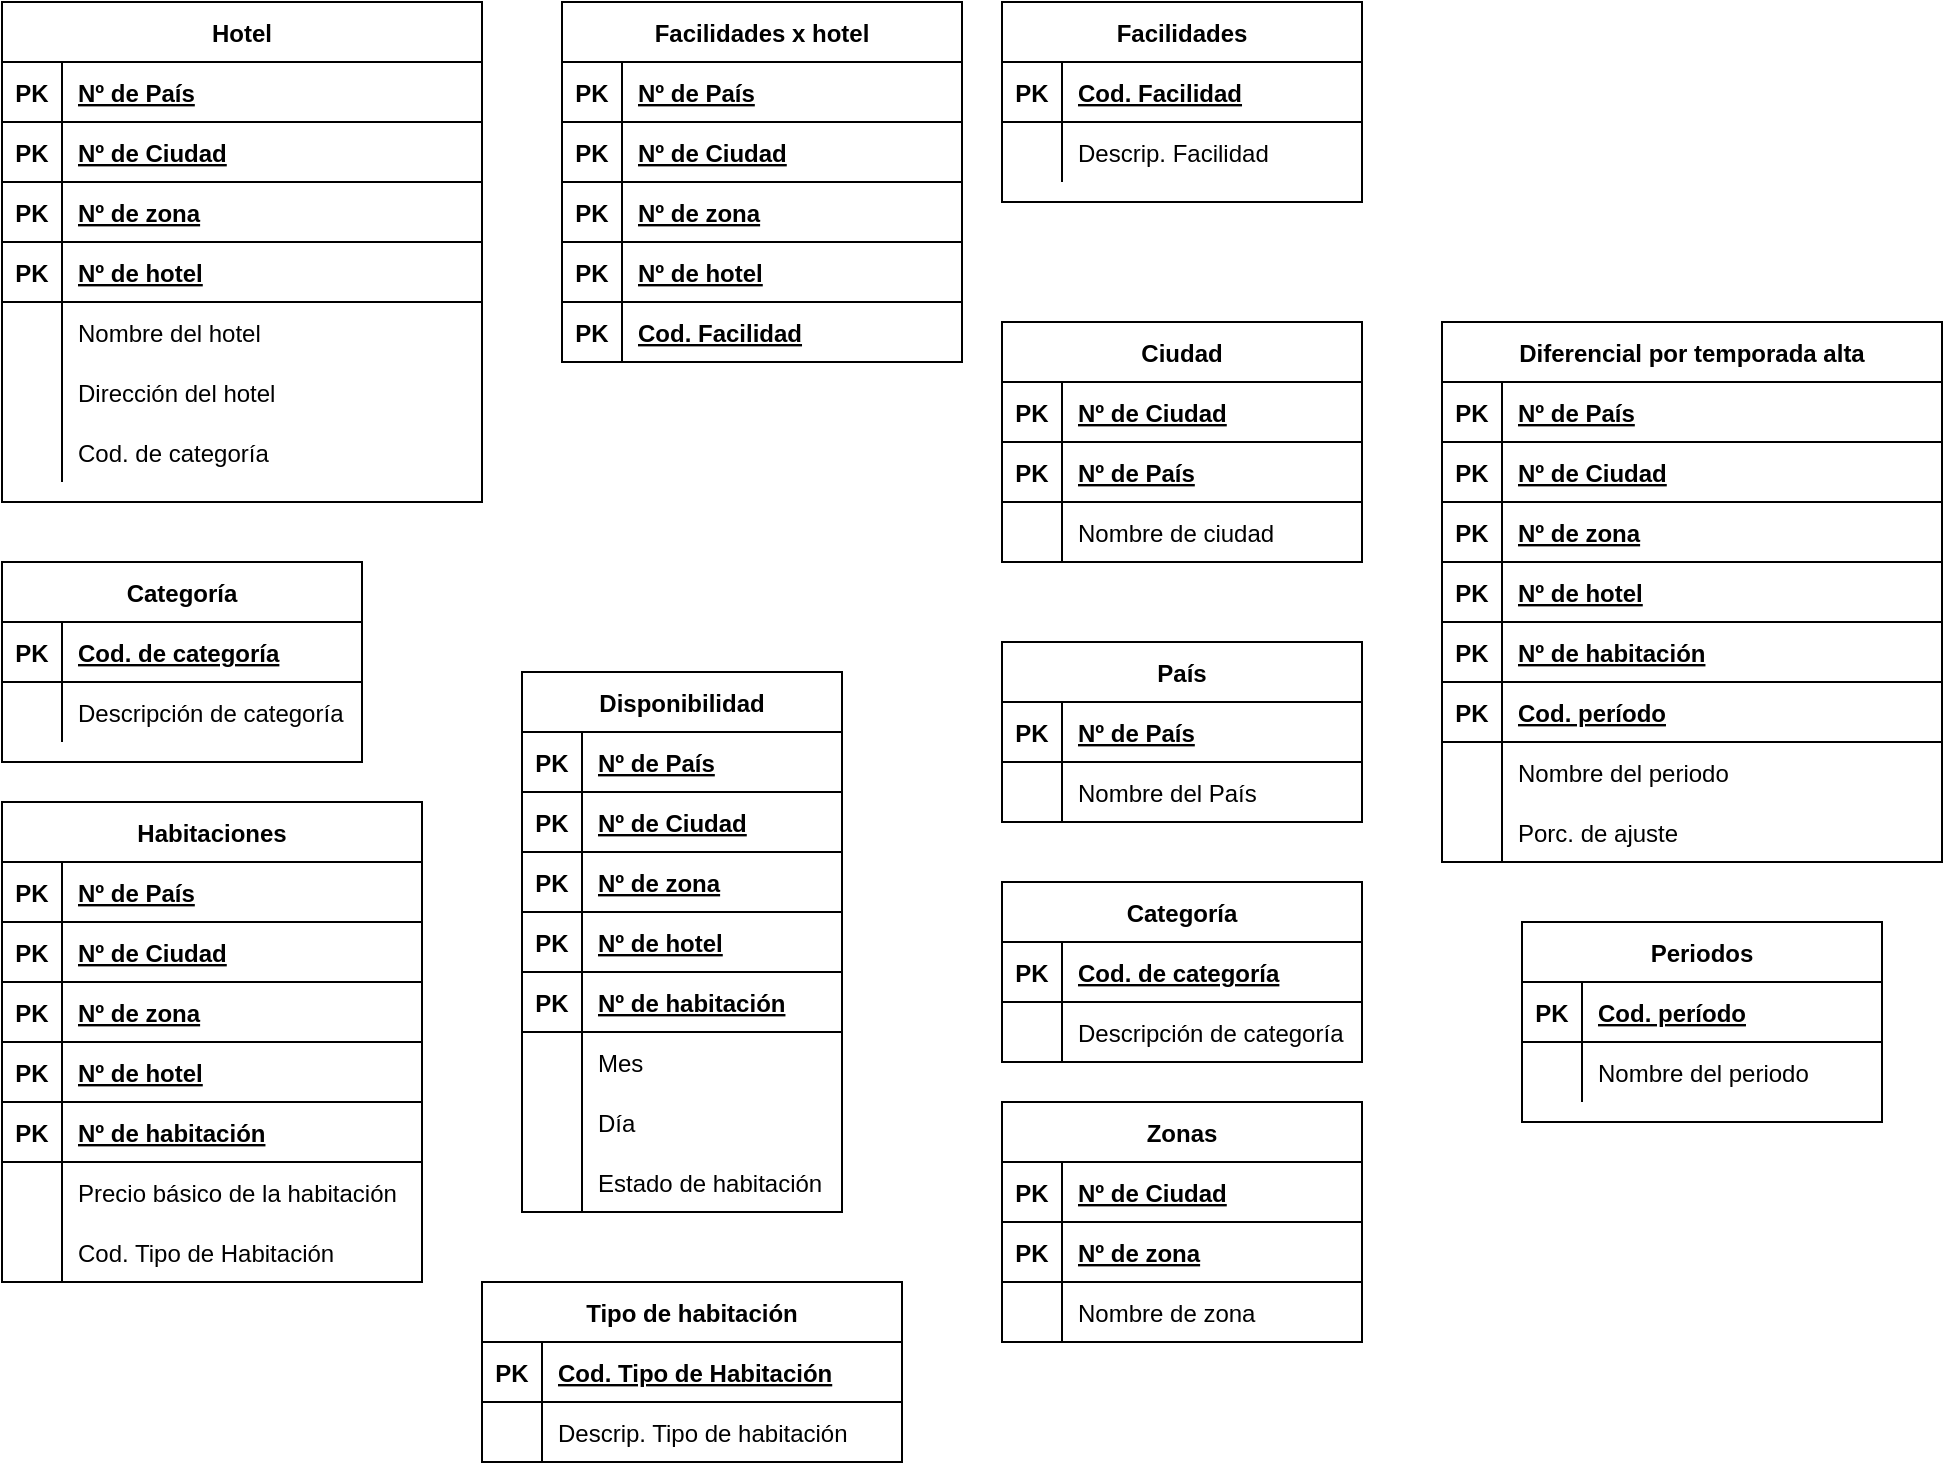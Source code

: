 <mxfile version="13.6.6" type="github">
  <diagram id="R2lEEEUBdFMjLlhIrx00" name="Page-1">
    <mxGraphModel dx="868" dy="401" grid="1" gridSize="10" guides="1" tooltips="1" connect="1" arrows="1" fold="1" page="1" pageScale="1" pageWidth="850" pageHeight="1100" math="0" shadow="0" extFonts="Permanent Marker^https://fonts.googleapis.com/css?family=Permanent+Marker">
      <root>
        <mxCell id="0" />
        <mxCell id="1" parent="0" />
        <mxCell id="C-vyLk0tnHw3VtMMgP7b-23" value="Hotel" style="shape=table;startSize=30;container=1;collapsible=1;childLayout=tableLayout;fixedRows=1;rowLines=0;fontStyle=1;align=center;resizeLast=1;" parent="1" vertex="1">
          <mxGeometry x="40" y="80" width="240" height="250" as="geometry" />
        </mxCell>
        <mxCell id="4TtIUglBfiOTK4EO2yJk-13" value="" style="shape=partialRectangle;collapsible=0;dropTarget=0;pointerEvents=0;fillColor=none;top=0;left=0;bottom=1;right=0;points=[[0,0.5],[1,0.5]];portConstraint=eastwest;" parent="C-vyLk0tnHw3VtMMgP7b-23" vertex="1">
          <mxGeometry y="30" width="240" height="30" as="geometry" />
        </mxCell>
        <mxCell id="4TtIUglBfiOTK4EO2yJk-14" value="PK" style="shape=partialRectangle;connectable=0;fillColor=none;top=0;left=0;bottom=0;right=0;fontStyle=1;overflow=hidden;" parent="4TtIUglBfiOTK4EO2yJk-13" vertex="1">
          <mxGeometry width="30" height="30" as="geometry" />
        </mxCell>
        <mxCell id="4TtIUglBfiOTK4EO2yJk-15" value="Nº de País" style="shape=partialRectangle;connectable=0;fillColor=none;top=0;left=0;bottom=0;right=0;align=left;spacingLeft=6;fontStyle=5;overflow=hidden;" parent="4TtIUglBfiOTK4EO2yJk-13" vertex="1">
          <mxGeometry x="30" width="210" height="30" as="geometry" />
        </mxCell>
        <mxCell id="4TtIUglBfiOTK4EO2yJk-5" value="" style="shape=partialRectangle;collapsible=0;dropTarget=0;pointerEvents=0;fillColor=none;top=0;left=0;bottom=1;right=0;points=[[0,0.5],[1,0.5]];portConstraint=eastwest;" parent="C-vyLk0tnHw3VtMMgP7b-23" vertex="1">
          <mxGeometry y="60" width="240" height="30" as="geometry" />
        </mxCell>
        <mxCell id="4TtIUglBfiOTK4EO2yJk-6" value="PK" style="shape=partialRectangle;connectable=0;fillColor=none;top=0;left=0;bottom=0;right=0;fontStyle=1;overflow=hidden;" parent="4TtIUglBfiOTK4EO2yJk-5" vertex="1">
          <mxGeometry width="30" height="30" as="geometry" />
        </mxCell>
        <mxCell id="4TtIUglBfiOTK4EO2yJk-7" value="Nº de Ciudad" style="shape=partialRectangle;connectable=0;fillColor=none;top=0;left=0;bottom=0;right=0;align=left;spacingLeft=6;fontStyle=5;overflow=hidden;" parent="4TtIUglBfiOTK4EO2yJk-5" vertex="1">
          <mxGeometry x="30" width="210" height="30" as="geometry" />
        </mxCell>
        <mxCell id="4TtIUglBfiOTK4EO2yJk-9" value="" style="shape=partialRectangle;collapsible=0;dropTarget=0;pointerEvents=0;fillColor=none;top=0;left=0;bottom=1;right=0;points=[[0,0.5],[1,0.5]];portConstraint=eastwest;" parent="C-vyLk0tnHw3VtMMgP7b-23" vertex="1">
          <mxGeometry y="90" width="240" height="30" as="geometry" />
        </mxCell>
        <mxCell id="4TtIUglBfiOTK4EO2yJk-10" value="PK" style="shape=partialRectangle;connectable=0;fillColor=none;top=0;left=0;bottom=0;right=0;fontStyle=1;overflow=hidden;" parent="4TtIUglBfiOTK4EO2yJk-9" vertex="1">
          <mxGeometry width="30" height="30" as="geometry" />
        </mxCell>
        <mxCell id="4TtIUglBfiOTK4EO2yJk-11" value="Nº de zona" style="shape=partialRectangle;connectable=0;fillColor=none;top=0;left=0;bottom=0;right=0;align=left;spacingLeft=6;fontStyle=5;overflow=hidden;" parent="4TtIUglBfiOTK4EO2yJk-9" vertex="1">
          <mxGeometry x="30" width="210" height="30" as="geometry" />
        </mxCell>
        <mxCell id="BEiwZp8MAQ4JLkLJyE4X-2" value="" style="shape=partialRectangle;collapsible=0;dropTarget=0;pointerEvents=0;fillColor=none;top=0;left=0;bottom=1;right=0;points=[[0,0.5],[1,0.5]];portConstraint=eastwest;" parent="C-vyLk0tnHw3VtMMgP7b-23" vertex="1">
          <mxGeometry y="120" width="240" height="30" as="geometry" />
        </mxCell>
        <mxCell id="BEiwZp8MAQ4JLkLJyE4X-3" value="PK" style="shape=partialRectangle;connectable=0;fillColor=none;top=0;left=0;bottom=0;right=0;fontStyle=1;overflow=hidden;" parent="BEiwZp8MAQ4JLkLJyE4X-2" vertex="1">
          <mxGeometry width="30" height="30" as="geometry" />
        </mxCell>
        <mxCell id="BEiwZp8MAQ4JLkLJyE4X-4" value="Nº de hotel" style="shape=partialRectangle;connectable=0;fillColor=none;top=0;left=0;bottom=0;right=0;align=left;spacingLeft=6;fontStyle=5;overflow=hidden;" parent="BEiwZp8MAQ4JLkLJyE4X-2" vertex="1">
          <mxGeometry x="30" width="210" height="30" as="geometry" />
        </mxCell>
        <mxCell id="BEiwZp8MAQ4JLkLJyE4X-26" value="" style="shape=partialRectangle;collapsible=0;dropTarget=0;pointerEvents=0;fillColor=none;top=0;left=0;bottom=0;right=0;points=[[0,0.5],[1,0.5]];portConstraint=eastwest;" parent="C-vyLk0tnHw3VtMMgP7b-23" vertex="1">
          <mxGeometry y="150" width="240" height="30" as="geometry" />
        </mxCell>
        <mxCell id="BEiwZp8MAQ4JLkLJyE4X-27" value="" style="shape=partialRectangle;connectable=0;fillColor=none;top=0;left=0;bottom=0;right=0;editable=1;overflow=hidden;" parent="BEiwZp8MAQ4JLkLJyE4X-26" vertex="1">
          <mxGeometry width="30" height="30" as="geometry" />
        </mxCell>
        <mxCell id="BEiwZp8MAQ4JLkLJyE4X-28" value="Nombre del hotel" style="shape=partialRectangle;connectable=0;fillColor=none;top=0;left=0;bottom=0;right=0;align=left;spacingLeft=6;overflow=hidden;" parent="BEiwZp8MAQ4JLkLJyE4X-26" vertex="1">
          <mxGeometry x="30" width="210" height="30" as="geometry" />
        </mxCell>
        <mxCell id="BEiwZp8MAQ4JLkLJyE4X-14" value="" style="shape=partialRectangle;collapsible=0;dropTarget=0;pointerEvents=0;fillColor=none;top=0;left=0;bottom=0;right=0;points=[[0,0.5],[1,0.5]];portConstraint=eastwest;" parent="C-vyLk0tnHw3VtMMgP7b-23" vertex="1">
          <mxGeometry y="180" width="240" height="30" as="geometry" />
        </mxCell>
        <mxCell id="BEiwZp8MAQ4JLkLJyE4X-15" value="" style="shape=partialRectangle;connectable=0;fillColor=none;top=0;left=0;bottom=0;right=0;editable=1;overflow=hidden;" parent="BEiwZp8MAQ4JLkLJyE4X-14" vertex="1">
          <mxGeometry width="30" height="30" as="geometry" />
        </mxCell>
        <mxCell id="BEiwZp8MAQ4JLkLJyE4X-16" value="Dirección del hotel" style="shape=partialRectangle;connectable=0;fillColor=none;top=0;left=0;bottom=0;right=0;align=left;spacingLeft=6;overflow=hidden;" parent="BEiwZp8MAQ4JLkLJyE4X-14" vertex="1">
          <mxGeometry x="30" width="210" height="30" as="geometry" />
        </mxCell>
        <mxCell id="BEiwZp8MAQ4JLkLJyE4X-22" value="" style="shape=partialRectangle;collapsible=0;dropTarget=0;pointerEvents=0;fillColor=none;top=0;left=0;bottom=0;right=0;points=[[0,0.5],[1,0.5]];portConstraint=eastwest;" parent="C-vyLk0tnHw3VtMMgP7b-23" vertex="1">
          <mxGeometry y="210" width="240" height="30" as="geometry" />
        </mxCell>
        <mxCell id="BEiwZp8MAQ4JLkLJyE4X-23" value="" style="shape=partialRectangle;connectable=0;fillColor=none;top=0;left=0;bottom=0;right=0;editable=1;overflow=hidden;" parent="BEiwZp8MAQ4JLkLJyE4X-22" vertex="1">
          <mxGeometry width="30" height="30" as="geometry" />
        </mxCell>
        <mxCell id="BEiwZp8MAQ4JLkLJyE4X-24" value="Cod. de categoría" style="shape=partialRectangle;connectable=0;fillColor=none;top=0;left=0;bottom=0;right=0;align=left;spacingLeft=6;overflow=hidden;" parent="BEiwZp8MAQ4JLkLJyE4X-22" vertex="1">
          <mxGeometry x="30" width="210" height="30" as="geometry" />
        </mxCell>
        <mxCell id="BEiwZp8MAQ4JLkLJyE4X-41" value="Facilidades x hotel" style="shape=table;startSize=30;container=1;collapsible=1;childLayout=tableLayout;fixedRows=1;rowLines=0;fontStyle=1;align=center;resizeLast=1;" parent="1" vertex="1">
          <mxGeometry x="320" y="80" width="200" height="180" as="geometry" />
        </mxCell>
        <mxCell id="BEiwZp8MAQ4JLkLJyE4X-64" value="" style="shape=partialRectangle;collapsible=0;dropTarget=0;pointerEvents=0;fillColor=none;top=0;left=0;bottom=1;right=0;points=[[0,0.5],[1,0.5]];portConstraint=eastwest;" parent="BEiwZp8MAQ4JLkLJyE4X-41" vertex="1">
          <mxGeometry y="30" width="200" height="30" as="geometry" />
        </mxCell>
        <mxCell id="BEiwZp8MAQ4JLkLJyE4X-65" value="PK" style="shape=partialRectangle;connectable=0;fillColor=none;top=0;left=0;bottom=0;right=0;fontStyle=1;overflow=hidden;" parent="BEiwZp8MAQ4JLkLJyE4X-64" vertex="1">
          <mxGeometry width="30" height="30" as="geometry" />
        </mxCell>
        <mxCell id="BEiwZp8MAQ4JLkLJyE4X-66" value="Nº de País" style="shape=partialRectangle;connectable=0;fillColor=none;top=0;left=0;bottom=0;right=0;align=left;spacingLeft=6;fontStyle=5;overflow=hidden;" parent="BEiwZp8MAQ4JLkLJyE4X-64" vertex="1">
          <mxGeometry x="30" width="170" height="30" as="geometry" />
        </mxCell>
        <mxCell id="BEiwZp8MAQ4JLkLJyE4X-67" value="" style="shape=partialRectangle;collapsible=0;dropTarget=0;pointerEvents=0;fillColor=none;top=0;left=0;bottom=1;right=0;points=[[0,0.5],[1,0.5]];portConstraint=eastwest;" parent="BEiwZp8MAQ4JLkLJyE4X-41" vertex="1">
          <mxGeometry y="60" width="200" height="30" as="geometry" />
        </mxCell>
        <mxCell id="BEiwZp8MAQ4JLkLJyE4X-68" value="PK" style="shape=partialRectangle;connectable=0;fillColor=none;top=0;left=0;bottom=0;right=0;fontStyle=1;overflow=hidden;" parent="BEiwZp8MAQ4JLkLJyE4X-67" vertex="1">
          <mxGeometry width="30" height="30" as="geometry" />
        </mxCell>
        <mxCell id="BEiwZp8MAQ4JLkLJyE4X-69" value="Nº de Ciudad" style="shape=partialRectangle;connectable=0;fillColor=none;top=0;left=0;bottom=0;right=0;align=left;spacingLeft=6;fontStyle=5;overflow=hidden;" parent="BEiwZp8MAQ4JLkLJyE4X-67" vertex="1">
          <mxGeometry x="30" width="170" height="30" as="geometry" />
        </mxCell>
        <mxCell id="BEiwZp8MAQ4JLkLJyE4X-61" value="" style="shape=partialRectangle;collapsible=0;dropTarget=0;pointerEvents=0;fillColor=none;top=0;left=0;bottom=1;right=0;points=[[0,0.5],[1,0.5]];portConstraint=eastwest;" parent="BEiwZp8MAQ4JLkLJyE4X-41" vertex="1">
          <mxGeometry y="90" width="200" height="30" as="geometry" />
        </mxCell>
        <mxCell id="BEiwZp8MAQ4JLkLJyE4X-62" value="PK" style="shape=partialRectangle;connectable=0;fillColor=none;top=0;left=0;bottom=0;right=0;fontStyle=1;overflow=hidden;" parent="BEiwZp8MAQ4JLkLJyE4X-61" vertex="1">
          <mxGeometry width="30" height="30" as="geometry" />
        </mxCell>
        <mxCell id="BEiwZp8MAQ4JLkLJyE4X-63" value="Nº de zona" style="shape=partialRectangle;connectable=0;fillColor=none;top=0;left=0;bottom=0;right=0;align=left;spacingLeft=6;fontStyle=5;overflow=hidden;" parent="BEiwZp8MAQ4JLkLJyE4X-61" vertex="1">
          <mxGeometry x="30" width="170" height="30" as="geometry" />
        </mxCell>
        <mxCell id="BEiwZp8MAQ4JLkLJyE4X-58" value="" style="shape=partialRectangle;collapsible=0;dropTarget=0;pointerEvents=0;fillColor=none;top=0;left=0;bottom=1;right=0;points=[[0,0.5],[1,0.5]];portConstraint=eastwest;" parent="BEiwZp8MAQ4JLkLJyE4X-41" vertex="1">
          <mxGeometry y="120" width="200" height="30" as="geometry" />
        </mxCell>
        <mxCell id="BEiwZp8MAQ4JLkLJyE4X-59" value="PK" style="shape=partialRectangle;connectable=0;fillColor=none;top=0;left=0;bottom=0;right=0;fontStyle=1;overflow=hidden;" parent="BEiwZp8MAQ4JLkLJyE4X-58" vertex="1">
          <mxGeometry width="30" height="30" as="geometry" />
        </mxCell>
        <mxCell id="BEiwZp8MAQ4JLkLJyE4X-60" value="Nº de hotel" style="shape=partialRectangle;connectable=0;fillColor=none;top=0;left=0;bottom=0;right=0;align=left;spacingLeft=6;fontStyle=5;overflow=hidden;" parent="BEiwZp8MAQ4JLkLJyE4X-58" vertex="1">
          <mxGeometry x="30" width="170" height="30" as="geometry" />
        </mxCell>
        <mxCell id="4TtIUglBfiOTK4EO2yJk-83" value="" style="shape=partialRectangle;collapsible=0;dropTarget=0;pointerEvents=0;fillColor=none;top=0;left=0;bottom=1;right=0;points=[[0,0.5],[1,0.5]];portConstraint=eastwest;" parent="BEiwZp8MAQ4JLkLJyE4X-41" vertex="1">
          <mxGeometry y="150" width="200" height="30" as="geometry" />
        </mxCell>
        <mxCell id="4TtIUglBfiOTK4EO2yJk-84" value="PK" style="shape=partialRectangle;connectable=0;fillColor=none;top=0;left=0;bottom=0;right=0;fontStyle=1;overflow=hidden;" parent="4TtIUglBfiOTK4EO2yJk-83" vertex="1">
          <mxGeometry width="30" height="30" as="geometry" />
        </mxCell>
        <mxCell id="4TtIUglBfiOTK4EO2yJk-85" value="Cod. Facilidad" style="shape=partialRectangle;connectable=0;fillColor=none;top=0;left=0;bottom=0;right=0;align=left;spacingLeft=6;fontStyle=5;overflow=hidden;" parent="4TtIUglBfiOTK4EO2yJk-83" vertex="1">
          <mxGeometry x="30" width="170" height="30" as="geometry" />
        </mxCell>
        <mxCell id="4TtIUglBfiOTK4EO2yJk-46" value="Categoría" style="shape=table;startSize=30;container=1;collapsible=1;childLayout=tableLayout;fixedRows=1;rowLines=0;fontStyle=1;align=center;resizeLast=1;" parent="1" vertex="1">
          <mxGeometry x="40" y="360" width="180" height="100" as="geometry" />
        </mxCell>
        <mxCell id="4TtIUglBfiOTK4EO2yJk-47" value="" style="shape=partialRectangle;collapsible=0;dropTarget=0;pointerEvents=0;fillColor=none;top=0;left=0;bottom=1;right=0;points=[[0,0.5],[1,0.5]];portConstraint=eastwest;" parent="4TtIUglBfiOTK4EO2yJk-46" vertex="1">
          <mxGeometry y="30" width="180" height="30" as="geometry" />
        </mxCell>
        <mxCell id="4TtIUglBfiOTK4EO2yJk-48" value="PK" style="shape=partialRectangle;connectable=0;fillColor=none;top=0;left=0;bottom=0;right=0;fontStyle=1;overflow=hidden;" parent="4TtIUglBfiOTK4EO2yJk-47" vertex="1">
          <mxGeometry width="30" height="30" as="geometry" />
        </mxCell>
        <mxCell id="4TtIUglBfiOTK4EO2yJk-49" value="Cod. de categoría" style="shape=partialRectangle;connectable=0;fillColor=none;top=0;left=0;bottom=0;right=0;align=left;spacingLeft=6;fontStyle=5;overflow=hidden;" parent="4TtIUglBfiOTK4EO2yJk-47" vertex="1">
          <mxGeometry x="30" width="150" height="30" as="geometry" />
        </mxCell>
        <mxCell id="4TtIUglBfiOTK4EO2yJk-50" value="" style="shape=partialRectangle;collapsible=0;dropTarget=0;pointerEvents=0;fillColor=none;top=0;left=0;bottom=0;right=0;points=[[0,0.5],[1,0.5]];portConstraint=eastwest;" parent="4TtIUglBfiOTK4EO2yJk-46" vertex="1">
          <mxGeometry y="60" width="180" height="30" as="geometry" />
        </mxCell>
        <mxCell id="4TtIUglBfiOTK4EO2yJk-51" value="" style="shape=partialRectangle;connectable=0;fillColor=none;top=0;left=0;bottom=0;right=0;editable=1;overflow=hidden;" parent="4TtIUglBfiOTK4EO2yJk-50" vertex="1">
          <mxGeometry width="30" height="30" as="geometry" />
        </mxCell>
        <mxCell id="4TtIUglBfiOTK4EO2yJk-52" value="Descripción de categoría" style="shape=partialRectangle;connectable=0;fillColor=none;top=0;left=0;bottom=0;right=0;align=left;spacingLeft=6;overflow=hidden;" parent="4TtIUglBfiOTK4EO2yJk-50" vertex="1">
          <mxGeometry x="30" width="150" height="30" as="geometry" />
        </mxCell>
        <mxCell id="qRZOh9i0Vn7Ohupe01-K-48" value="Habitaciones" style="shape=table;startSize=30;container=1;collapsible=1;childLayout=tableLayout;fixedRows=1;rowLines=0;fontStyle=1;align=center;resizeLast=1;" parent="1" vertex="1">
          <mxGeometry x="40" y="480" width="210" height="240" as="geometry" />
        </mxCell>
        <mxCell id="qRZOh9i0Vn7Ohupe01-K-49" value="" style="shape=partialRectangle;collapsible=0;dropTarget=0;pointerEvents=0;fillColor=none;top=0;left=0;bottom=1;right=0;points=[[0,0.5],[1,0.5]];portConstraint=eastwest;" parent="qRZOh9i0Vn7Ohupe01-K-48" vertex="1">
          <mxGeometry y="30" width="210" height="30" as="geometry" />
        </mxCell>
        <mxCell id="qRZOh9i0Vn7Ohupe01-K-50" value="PK" style="shape=partialRectangle;connectable=0;fillColor=none;top=0;left=0;bottom=0;right=0;fontStyle=1;overflow=hidden;" parent="qRZOh9i0Vn7Ohupe01-K-49" vertex="1">
          <mxGeometry width="30" height="30" as="geometry" />
        </mxCell>
        <mxCell id="qRZOh9i0Vn7Ohupe01-K-51" value="Nº de País" style="shape=partialRectangle;connectable=0;fillColor=none;top=0;left=0;bottom=0;right=0;align=left;spacingLeft=6;fontStyle=5;overflow=hidden;" parent="qRZOh9i0Vn7Ohupe01-K-49" vertex="1">
          <mxGeometry x="30" width="180" height="30" as="geometry" />
        </mxCell>
        <mxCell id="qRZOh9i0Vn7Ohupe01-K-62" value="" style="shape=partialRectangle;collapsible=0;dropTarget=0;pointerEvents=0;fillColor=none;top=0;left=0;bottom=1;right=0;points=[[0,0.5],[1,0.5]];portConstraint=eastwest;" parent="qRZOh9i0Vn7Ohupe01-K-48" vertex="1">
          <mxGeometry y="60" width="210" height="30" as="geometry" />
        </mxCell>
        <mxCell id="qRZOh9i0Vn7Ohupe01-K-63" value="PK" style="shape=partialRectangle;connectable=0;fillColor=none;top=0;left=0;bottom=0;right=0;fontStyle=1;overflow=hidden;" parent="qRZOh9i0Vn7Ohupe01-K-62" vertex="1">
          <mxGeometry width="30" height="30" as="geometry" />
        </mxCell>
        <mxCell id="qRZOh9i0Vn7Ohupe01-K-64" value="Nº de Ciudad" style="shape=partialRectangle;connectable=0;fillColor=none;top=0;left=0;bottom=0;right=0;align=left;spacingLeft=6;fontStyle=5;overflow=hidden;" parent="qRZOh9i0Vn7Ohupe01-K-62" vertex="1">
          <mxGeometry x="30" width="180" height="30" as="geometry" />
        </mxCell>
        <mxCell id="qRZOh9i0Vn7Ohupe01-K-74" value="" style="shape=partialRectangle;collapsible=0;dropTarget=0;pointerEvents=0;fillColor=none;top=0;left=0;bottom=1;right=0;points=[[0,0.5],[1,0.5]];portConstraint=eastwest;" parent="qRZOh9i0Vn7Ohupe01-K-48" vertex="1">
          <mxGeometry y="90" width="210" height="30" as="geometry" />
        </mxCell>
        <mxCell id="qRZOh9i0Vn7Ohupe01-K-75" value="PK" style="shape=partialRectangle;connectable=0;fillColor=none;top=0;left=0;bottom=0;right=0;fontStyle=1;overflow=hidden;" parent="qRZOh9i0Vn7Ohupe01-K-74" vertex="1">
          <mxGeometry width="30" height="30" as="geometry" />
        </mxCell>
        <mxCell id="qRZOh9i0Vn7Ohupe01-K-76" value="Nº de zona" style="shape=partialRectangle;connectable=0;fillColor=none;top=0;left=0;bottom=0;right=0;align=left;spacingLeft=6;fontStyle=5;overflow=hidden;" parent="qRZOh9i0Vn7Ohupe01-K-74" vertex="1">
          <mxGeometry x="30" width="180" height="30" as="geometry" />
        </mxCell>
        <mxCell id="qRZOh9i0Vn7Ohupe01-K-70" value="" style="shape=partialRectangle;collapsible=0;dropTarget=0;pointerEvents=0;fillColor=none;top=0;left=0;bottom=1;right=0;points=[[0,0.5],[1,0.5]];portConstraint=eastwest;" parent="qRZOh9i0Vn7Ohupe01-K-48" vertex="1">
          <mxGeometry y="120" width="210" height="30" as="geometry" />
        </mxCell>
        <mxCell id="qRZOh9i0Vn7Ohupe01-K-71" value="PK" style="shape=partialRectangle;connectable=0;fillColor=none;top=0;left=0;bottom=0;right=0;fontStyle=1;overflow=hidden;" parent="qRZOh9i0Vn7Ohupe01-K-70" vertex="1">
          <mxGeometry width="30" height="30" as="geometry" />
        </mxCell>
        <mxCell id="qRZOh9i0Vn7Ohupe01-K-72" value="Nº de hotel" style="shape=partialRectangle;connectable=0;fillColor=none;top=0;left=0;bottom=0;right=0;align=left;spacingLeft=6;fontStyle=5;overflow=hidden;" parent="qRZOh9i0Vn7Ohupe01-K-70" vertex="1">
          <mxGeometry x="30" width="180" height="30" as="geometry" />
        </mxCell>
        <mxCell id="qRZOh9i0Vn7Ohupe01-K-66" value="" style="shape=partialRectangle;collapsible=0;dropTarget=0;pointerEvents=0;fillColor=none;top=0;left=0;bottom=1;right=0;points=[[0,0.5],[1,0.5]];portConstraint=eastwest;" parent="qRZOh9i0Vn7Ohupe01-K-48" vertex="1">
          <mxGeometry y="150" width="210" height="30" as="geometry" />
        </mxCell>
        <mxCell id="qRZOh9i0Vn7Ohupe01-K-67" value="PK" style="shape=partialRectangle;connectable=0;fillColor=none;top=0;left=0;bottom=0;right=0;fontStyle=1;overflow=hidden;" parent="qRZOh9i0Vn7Ohupe01-K-66" vertex="1">
          <mxGeometry width="30" height="30" as="geometry" />
        </mxCell>
        <mxCell id="qRZOh9i0Vn7Ohupe01-K-68" value="Nº de habitación" style="shape=partialRectangle;connectable=0;fillColor=none;top=0;left=0;bottom=0;right=0;align=left;spacingLeft=6;fontStyle=5;overflow=hidden;" parent="qRZOh9i0Vn7Ohupe01-K-66" vertex="1">
          <mxGeometry x="30" width="180" height="30" as="geometry" />
        </mxCell>
        <mxCell id="4TtIUglBfiOTK4EO2yJk-108" value="" style="shape=partialRectangle;collapsible=0;dropTarget=0;pointerEvents=0;fillColor=none;top=0;left=0;bottom=0;right=0;points=[[0,0.5],[1,0.5]];portConstraint=eastwest;" parent="qRZOh9i0Vn7Ohupe01-K-48" vertex="1">
          <mxGeometry y="180" width="210" height="30" as="geometry" />
        </mxCell>
        <mxCell id="4TtIUglBfiOTK4EO2yJk-109" value="" style="shape=partialRectangle;connectable=0;fillColor=none;top=0;left=0;bottom=0;right=0;editable=1;overflow=hidden;" parent="4TtIUglBfiOTK4EO2yJk-108" vertex="1">
          <mxGeometry width="30" height="30" as="geometry" />
        </mxCell>
        <mxCell id="4TtIUglBfiOTK4EO2yJk-110" value="Precio básico de la habitación" style="shape=partialRectangle;connectable=0;fillColor=none;top=0;left=0;bottom=0;right=0;align=left;spacingLeft=6;overflow=hidden;" parent="4TtIUglBfiOTK4EO2yJk-108" vertex="1">
          <mxGeometry x="30" width="180" height="30" as="geometry" />
        </mxCell>
        <mxCell id="qRZOh9i0Vn7Ohupe01-K-52" value="" style="shape=partialRectangle;collapsible=0;dropTarget=0;pointerEvents=0;fillColor=none;top=0;left=0;bottom=0;right=0;points=[[0,0.5],[1,0.5]];portConstraint=eastwest;" parent="qRZOh9i0Vn7Ohupe01-K-48" vertex="1">
          <mxGeometry y="210" width="210" height="30" as="geometry" />
        </mxCell>
        <mxCell id="qRZOh9i0Vn7Ohupe01-K-53" value="" style="shape=partialRectangle;connectable=0;fillColor=none;top=0;left=0;bottom=0;right=0;editable=1;overflow=hidden;" parent="qRZOh9i0Vn7Ohupe01-K-52" vertex="1">
          <mxGeometry width="30" height="30" as="geometry" />
        </mxCell>
        <mxCell id="qRZOh9i0Vn7Ohupe01-K-54" value="Cod. Tipo de Habitación" style="shape=partialRectangle;connectable=0;fillColor=none;top=0;left=0;bottom=0;right=0;align=left;spacingLeft=6;overflow=hidden;" parent="qRZOh9i0Vn7Ohupe01-K-52" vertex="1">
          <mxGeometry x="30" width="180" height="30" as="geometry" />
        </mxCell>
        <mxCell id="qRZOh9i0Vn7Ohupe01-K-102" value="País" style="shape=table;startSize=30;container=1;collapsible=1;childLayout=tableLayout;fixedRows=1;rowLines=0;fontStyle=1;align=center;resizeLast=1;" parent="1" vertex="1">
          <mxGeometry x="540" y="400" width="180" height="90" as="geometry" />
        </mxCell>
        <mxCell id="qRZOh9i0Vn7Ohupe01-K-103" value="" style="shape=partialRectangle;collapsible=0;dropTarget=0;pointerEvents=0;fillColor=none;top=0;left=0;bottom=1;right=0;points=[[0,0.5],[1,0.5]];portConstraint=eastwest;" parent="qRZOh9i0Vn7Ohupe01-K-102" vertex="1">
          <mxGeometry y="30" width="180" height="30" as="geometry" />
        </mxCell>
        <mxCell id="qRZOh9i0Vn7Ohupe01-K-104" value="PK" style="shape=partialRectangle;connectable=0;fillColor=none;top=0;left=0;bottom=0;right=0;fontStyle=1;overflow=hidden;" parent="qRZOh9i0Vn7Ohupe01-K-103" vertex="1">
          <mxGeometry width="30" height="30" as="geometry" />
        </mxCell>
        <mxCell id="qRZOh9i0Vn7Ohupe01-K-105" value="Nº de País" style="shape=partialRectangle;connectable=0;fillColor=none;top=0;left=0;bottom=0;right=0;align=left;spacingLeft=6;fontStyle=5;overflow=hidden;" parent="qRZOh9i0Vn7Ohupe01-K-103" vertex="1">
          <mxGeometry x="30" width="150" height="30" as="geometry" />
        </mxCell>
        <mxCell id="qRZOh9i0Vn7Ohupe01-K-106" value="" style="shape=partialRectangle;collapsible=0;dropTarget=0;pointerEvents=0;fillColor=none;top=0;left=0;bottom=0;right=0;points=[[0,0.5],[1,0.5]];portConstraint=eastwest;" parent="qRZOh9i0Vn7Ohupe01-K-102" vertex="1">
          <mxGeometry y="60" width="180" height="30" as="geometry" />
        </mxCell>
        <mxCell id="qRZOh9i0Vn7Ohupe01-K-107" value="" style="shape=partialRectangle;connectable=0;fillColor=none;top=0;left=0;bottom=0;right=0;editable=1;overflow=hidden;" parent="qRZOh9i0Vn7Ohupe01-K-106" vertex="1">
          <mxGeometry width="30" height="30" as="geometry" />
        </mxCell>
        <mxCell id="qRZOh9i0Vn7Ohupe01-K-108" value="Nombre del País" style="shape=partialRectangle;connectable=0;fillColor=none;top=0;left=0;bottom=0;right=0;align=left;spacingLeft=6;overflow=hidden;" parent="qRZOh9i0Vn7Ohupe01-K-106" vertex="1">
          <mxGeometry x="30" width="150" height="30" as="geometry" />
        </mxCell>
        <mxCell id="qRZOh9i0Vn7Ohupe01-K-132" value="Categoría" style="shape=table;startSize=30;container=1;collapsible=1;childLayout=tableLayout;fixedRows=1;rowLines=0;fontStyle=1;align=center;resizeLast=1;" parent="1" vertex="1">
          <mxGeometry x="540" y="520" width="180" height="90" as="geometry" />
        </mxCell>
        <mxCell id="qRZOh9i0Vn7Ohupe01-K-133" value="" style="shape=partialRectangle;collapsible=0;dropTarget=0;pointerEvents=0;fillColor=none;top=0;left=0;bottom=1;right=0;points=[[0,0.5],[1,0.5]];portConstraint=eastwest;" parent="qRZOh9i0Vn7Ohupe01-K-132" vertex="1">
          <mxGeometry y="30" width="180" height="30" as="geometry" />
        </mxCell>
        <mxCell id="qRZOh9i0Vn7Ohupe01-K-134" value="PK" style="shape=partialRectangle;connectable=0;fillColor=none;top=0;left=0;bottom=0;right=0;fontStyle=1;overflow=hidden;" parent="qRZOh9i0Vn7Ohupe01-K-133" vertex="1">
          <mxGeometry width="30" height="30" as="geometry" />
        </mxCell>
        <mxCell id="qRZOh9i0Vn7Ohupe01-K-135" value="Cod. de categoría" style="shape=partialRectangle;connectable=0;fillColor=none;top=0;left=0;bottom=0;right=0;align=left;spacingLeft=6;fontStyle=5;overflow=hidden;" parent="qRZOh9i0Vn7Ohupe01-K-133" vertex="1">
          <mxGeometry x="30" width="150" height="30" as="geometry" />
        </mxCell>
        <mxCell id="qRZOh9i0Vn7Ohupe01-K-136" value="" style="shape=partialRectangle;collapsible=0;dropTarget=0;pointerEvents=0;fillColor=none;top=0;left=0;bottom=0;right=0;points=[[0,0.5],[1,0.5]];portConstraint=eastwest;" parent="qRZOh9i0Vn7Ohupe01-K-132" vertex="1">
          <mxGeometry y="60" width="180" height="30" as="geometry" />
        </mxCell>
        <mxCell id="qRZOh9i0Vn7Ohupe01-K-137" value="" style="shape=partialRectangle;connectable=0;fillColor=none;top=0;left=0;bottom=0;right=0;editable=1;overflow=hidden;" parent="qRZOh9i0Vn7Ohupe01-K-136" vertex="1">
          <mxGeometry width="30" height="30" as="geometry" />
        </mxCell>
        <mxCell id="qRZOh9i0Vn7Ohupe01-K-138" value="Descripción de categoría" style="shape=partialRectangle;connectable=0;fillColor=none;top=0;left=0;bottom=0;right=0;align=left;spacingLeft=6;overflow=hidden;" parent="qRZOh9i0Vn7Ohupe01-K-136" vertex="1">
          <mxGeometry x="30" width="150" height="30" as="geometry" />
        </mxCell>
        <mxCell id="qRZOh9i0Vn7Ohupe01-K-1" value="Diferencial por temporada alta" style="shape=table;startSize=30;container=1;collapsible=1;childLayout=tableLayout;fixedRows=1;rowLines=0;fontStyle=1;align=center;resizeLast=1;" parent="1" vertex="1">
          <mxGeometry x="760" y="240" width="250" height="270" as="geometry" />
        </mxCell>
        <mxCell id="qRZOh9i0Vn7Ohupe01-K-2" value="" style="shape=partialRectangle;collapsible=0;dropTarget=0;pointerEvents=0;fillColor=none;top=0;left=0;bottom=1;right=0;points=[[0,0.5],[1,0.5]];portConstraint=eastwest;" parent="qRZOh9i0Vn7Ohupe01-K-1" vertex="1">
          <mxGeometry y="30" width="250" height="30" as="geometry" />
        </mxCell>
        <mxCell id="qRZOh9i0Vn7Ohupe01-K-3" value="PK" style="shape=partialRectangle;connectable=0;fillColor=none;top=0;left=0;bottom=0;right=0;fontStyle=1;overflow=hidden;" parent="qRZOh9i0Vn7Ohupe01-K-2" vertex="1">
          <mxGeometry width="30" height="30" as="geometry" />
        </mxCell>
        <mxCell id="qRZOh9i0Vn7Ohupe01-K-4" value="Nº de País" style="shape=partialRectangle;connectable=0;fillColor=none;top=0;left=0;bottom=0;right=0;align=left;spacingLeft=6;fontStyle=5;overflow=hidden;" parent="qRZOh9i0Vn7Ohupe01-K-2" vertex="1">
          <mxGeometry x="30" width="220" height="30" as="geometry" />
        </mxCell>
        <mxCell id="qRZOh9i0Vn7Ohupe01-K-21" value="" style="shape=partialRectangle;collapsible=0;dropTarget=0;pointerEvents=0;fillColor=none;top=0;left=0;bottom=1;right=0;points=[[0,0.5],[1,0.5]];portConstraint=eastwest;" parent="qRZOh9i0Vn7Ohupe01-K-1" vertex="1">
          <mxGeometry y="60" width="250" height="30" as="geometry" />
        </mxCell>
        <mxCell id="qRZOh9i0Vn7Ohupe01-K-22" value="PK" style="shape=partialRectangle;connectable=0;fillColor=none;top=0;left=0;bottom=0;right=0;fontStyle=1;overflow=hidden;" parent="qRZOh9i0Vn7Ohupe01-K-21" vertex="1">
          <mxGeometry width="30" height="30" as="geometry" />
        </mxCell>
        <mxCell id="qRZOh9i0Vn7Ohupe01-K-23" value="Nº de Ciudad" style="shape=partialRectangle;connectable=0;fillColor=none;top=0;left=0;bottom=0;right=0;align=left;spacingLeft=6;fontStyle=5;overflow=hidden;" parent="qRZOh9i0Vn7Ohupe01-K-21" vertex="1">
          <mxGeometry x="30" width="220" height="30" as="geometry" />
        </mxCell>
        <mxCell id="qRZOh9i0Vn7Ohupe01-K-25" value="" style="shape=partialRectangle;collapsible=0;dropTarget=0;pointerEvents=0;fillColor=none;top=0;left=0;bottom=1;right=0;points=[[0,0.5],[1,0.5]];portConstraint=eastwest;" parent="qRZOh9i0Vn7Ohupe01-K-1" vertex="1">
          <mxGeometry y="90" width="250" height="30" as="geometry" />
        </mxCell>
        <mxCell id="qRZOh9i0Vn7Ohupe01-K-26" value="PK" style="shape=partialRectangle;connectable=0;fillColor=none;top=0;left=0;bottom=0;right=0;fontStyle=1;overflow=hidden;" parent="qRZOh9i0Vn7Ohupe01-K-25" vertex="1">
          <mxGeometry width="30" height="30" as="geometry" />
        </mxCell>
        <mxCell id="qRZOh9i0Vn7Ohupe01-K-27" value="Nº de zona" style="shape=partialRectangle;connectable=0;fillColor=none;top=0;left=0;bottom=0;right=0;align=left;spacingLeft=6;fontStyle=5;overflow=hidden;" parent="qRZOh9i0Vn7Ohupe01-K-25" vertex="1">
          <mxGeometry x="30" width="220" height="30" as="geometry" />
        </mxCell>
        <mxCell id="qRZOh9i0Vn7Ohupe01-K-29" value="" style="shape=partialRectangle;collapsible=0;dropTarget=0;pointerEvents=0;fillColor=none;top=0;left=0;bottom=1;right=0;points=[[0,0.5],[1,0.5]];portConstraint=eastwest;" parent="qRZOh9i0Vn7Ohupe01-K-1" vertex="1">
          <mxGeometry y="120" width="250" height="30" as="geometry" />
        </mxCell>
        <mxCell id="qRZOh9i0Vn7Ohupe01-K-30" value="PK" style="shape=partialRectangle;connectable=0;fillColor=none;top=0;left=0;bottom=0;right=0;fontStyle=1;overflow=hidden;" parent="qRZOh9i0Vn7Ohupe01-K-29" vertex="1">
          <mxGeometry width="30" height="30" as="geometry" />
        </mxCell>
        <mxCell id="qRZOh9i0Vn7Ohupe01-K-31" value="Nº de hotel" style="shape=partialRectangle;connectable=0;fillColor=none;top=0;left=0;bottom=0;right=0;align=left;spacingLeft=6;fontStyle=5;overflow=hidden;" parent="qRZOh9i0Vn7Ohupe01-K-29" vertex="1">
          <mxGeometry x="30" width="220" height="30" as="geometry" />
        </mxCell>
        <mxCell id="qRZOh9i0Vn7Ohupe01-K-33" value="" style="shape=partialRectangle;collapsible=0;dropTarget=0;pointerEvents=0;fillColor=none;top=0;left=0;bottom=1;right=0;points=[[0,0.5],[1,0.5]];portConstraint=eastwest;" parent="qRZOh9i0Vn7Ohupe01-K-1" vertex="1">
          <mxGeometry y="150" width="250" height="30" as="geometry" />
        </mxCell>
        <mxCell id="qRZOh9i0Vn7Ohupe01-K-34" value="PK" style="shape=partialRectangle;connectable=0;fillColor=none;top=0;left=0;bottom=0;right=0;fontStyle=1;overflow=hidden;" parent="qRZOh9i0Vn7Ohupe01-K-33" vertex="1">
          <mxGeometry width="30" height="30" as="geometry" />
        </mxCell>
        <mxCell id="qRZOh9i0Vn7Ohupe01-K-35" value="Nº de habitación" style="shape=partialRectangle;connectable=0;fillColor=none;top=0;left=0;bottom=0;right=0;align=left;spacingLeft=6;fontStyle=5;overflow=hidden;" parent="qRZOh9i0Vn7Ohupe01-K-33" vertex="1">
          <mxGeometry x="30" width="220" height="30" as="geometry" />
        </mxCell>
        <mxCell id="qRZOh9i0Vn7Ohupe01-K-37" value="" style="shape=partialRectangle;collapsible=0;dropTarget=0;pointerEvents=0;fillColor=none;top=0;left=0;bottom=1;right=0;points=[[0,0.5],[1,0.5]];portConstraint=eastwest;" parent="qRZOh9i0Vn7Ohupe01-K-1" vertex="1">
          <mxGeometry y="180" width="250" height="30" as="geometry" />
        </mxCell>
        <mxCell id="qRZOh9i0Vn7Ohupe01-K-38" value="PK" style="shape=partialRectangle;connectable=0;fillColor=none;top=0;left=0;bottom=0;right=0;fontStyle=1;overflow=hidden;" parent="qRZOh9i0Vn7Ohupe01-K-37" vertex="1">
          <mxGeometry width="30" height="30" as="geometry" />
        </mxCell>
        <mxCell id="qRZOh9i0Vn7Ohupe01-K-39" value="Cod. período" style="shape=partialRectangle;connectable=0;fillColor=none;top=0;left=0;bottom=0;right=0;align=left;spacingLeft=6;fontStyle=5;overflow=hidden;" parent="qRZOh9i0Vn7Ohupe01-K-37" vertex="1">
          <mxGeometry x="30" width="220" height="30" as="geometry" />
        </mxCell>
        <mxCell id="qRZOh9i0Vn7Ohupe01-K-41" value="" style="shape=partialRectangle;collapsible=0;dropTarget=0;pointerEvents=0;fillColor=none;top=0;left=0;bottom=0;right=0;points=[[0,0.5],[1,0.5]];portConstraint=eastwest;" parent="qRZOh9i0Vn7Ohupe01-K-1" vertex="1">
          <mxGeometry y="210" width="250" height="30" as="geometry" />
        </mxCell>
        <mxCell id="qRZOh9i0Vn7Ohupe01-K-42" value="" style="shape=partialRectangle;connectable=0;fillColor=none;top=0;left=0;bottom=0;right=0;editable=1;overflow=hidden;" parent="qRZOh9i0Vn7Ohupe01-K-41" vertex="1">
          <mxGeometry width="30" height="30" as="geometry" />
        </mxCell>
        <mxCell id="qRZOh9i0Vn7Ohupe01-K-43" value="Nombre del periodo" style="shape=partialRectangle;connectable=0;fillColor=none;top=0;left=0;bottom=0;right=0;align=left;spacingLeft=6;overflow=hidden;" parent="qRZOh9i0Vn7Ohupe01-K-41" vertex="1">
          <mxGeometry x="30" width="220" height="30" as="geometry" />
        </mxCell>
        <mxCell id="qRZOh9i0Vn7Ohupe01-K-45" value="" style="shape=partialRectangle;collapsible=0;dropTarget=0;pointerEvents=0;fillColor=none;top=0;left=0;bottom=0;right=0;points=[[0,0.5],[1,0.5]];portConstraint=eastwest;" parent="qRZOh9i0Vn7Ohupe01-K-1" vertex="1">
          <mxGeometry y="240" width="250" height="30" as="geometry" />
        </mxCell>
        <mxCell id="qRZOh9i0Vn7Ohupe01-K-46" value="" style="shape=partialRectangle;connectable=0;fillColor=none;top=0;left=0;bottom=0;right=0;editable=1;overflow=hidden;" parent="qRZOh9i0Vn7Ohupe01-K-45" vertex="1">
          <mxGeometry width="30" height="30" as="geometry" />
        </mxCell>
        <mxCell id="qRZOh9i0Vn7Ohupe01-K-47" value="Porc. de ajuste" style="shape=partialRectangle;connectable=0;fillColor=none;top=0;left=0;bottom=0;right=0;align=left;spacingLeft=6;overflow=hidden;" parent="qRZOh9i0Vn7Ohupe01-K-45" vertex="1">
          <mxGeometry x="30" width="220" height="30" as="geometry" />
        </mxCell>
        <mxCell id="4TtIUglBfiOTK4EO2yJk-20" value="Zonas" style="shape=table;startSize=30;container=1;collapsible=1;childLayout=tableLayout;fixedRows=1;rowLines=0;fontStyle=1;align=center;resizeLast=1;" parent="1" vertex="1">
          <mxGeometry x="540" y="630" width="180" height="120" as="geometry" />
        </mxCell>
        <mxCell id="4TtIUglBfiOTK4EO2yJk-74" value="" style="shape=partialRectangle;collapsible=0;dropTarget=0;pointerEvents=0;fillColor=none;top=0;left=0;bottom=1;right=0;points=[[0,0.5],[1,0.5]];portConstraint=eastwest;" parent="4TtIUglBfiOTK4EO2yJk-20" vertex="1">
          <mxGeometry y="30" width="180" height="30" as="geometry" />
        </mxCell>
        <mxCell id="4TtIUglBfiOTK4EO2yJk-75" value="PK" style="shape=partialRectangle;connectable=0;fillColor=none;top=0;left=0;bottom=0;right=0;fontStyle=1;overflow=hidden;" parent="4TtIUglBfiOTK4EO2yJk-74" vertex="1">
          <mxGeometry width="30" height="30" as="geometry" />
        </mxCell>
        <mxCell id="4TtIUglBfiOTK4EO2yJk-76" value="Nº de Ciudad" style="shape=partialRectangle;connectable=0;fillColor=none;top=0;left=0;bottom=0;right=0;align=left;spacingLeft=6;fontStyle=5;overflow=hidden;" parent="4TtIUglBfiOTK4EO2yJk-74" vertex="1">
          <mxGeometry x="30" width="150" height="30" as="geometry" />
        </mxCell>
        <mxCell id="4TtIUglBfiOTK4EO2yJk-21" value="" style="shape=partialRectangle;collapsible=0;dropTarget=0;pointerEvents=0;fillColor=none;top=0;left=0;bottom=1;right=0;points=[[0,0.5],[1,0.5]];portConstraint=eastwest;" parent="4TtIUglBfiOTK4EO2yJk-20" vertex="1">
          <mxGeometry y="60" width="180" height="30" as="geometry" />
        </mxCell>
        <mxCell id="4TtIUglBfiOTK4EO2yJk-22" value="PK" style="shape=partialRectangle;connectable=0;fillColor=none;top=0;left=0;bottom=0;right=0;fontStyle=1;overflow=hidden;" parent="4TtIUglBfiOTK4EO2yJk-21" vertex="1">
          <mxGeometry width="30" height="30" as="geometry" />
        </mxCell>
        <mxCell id="4TtIUglBfiOTK4EO2yJk-23" value="Nº de zona" style="shape=partialRectangle;connectable=0;fillColor=none;top=0;left=0;bottom=0;right=0;align=left;spacingLeft=6;fontStyle=5;overflow=hidden;" parent="4TtIUglBfiOTK4EO2yJk-21" vertex="1">
          <mxGeometry x="30" width="150" height="30" as="geometry" />
        </mxCell>
        <mxCell id="4TtIUglBfiOTK4EO2yJk-24" value="" style="shape=partialRectangle;collapsible=0;dropTarget=0;pointerEvents=0;fillColor=none;top=0;left=0;bottom=0;right=0;points=[[0,0.5],[1,0.5]];portConstraint=eastwest;" parent="4TtIUglBfiOTK4EO2yJk-20" vertex="1">
          <mxGeometry y="90" width="180" height="30" as="geometry" />
        </mxCell>
        <mxCell id="4TtIUglBfiOTK4EO2yJk-25" value="" style="shape=partialRectangle;connectable=0;fillColor=none;top=0;left=0;bottom=0;right=0;editable=1;overflow=hidden;" parent="4TtIUglBfiOTK4EO2yJk-24" vertex="1">
          <mxGeometry width="30" height="30" as="geometry" />
        </mxCell>
        <mxCell id="4TtIUglBfiOTK4EO2yJk-26" value="Nombre de zona" style="shape=partialRectangle;connectable=0;fillColor=none;top=0;left=0;bottom=0;right=0;align=left;spacingLeft=6;overflow=hidden;" parent="4TtIUglBfiOTK4EO2yJk-24" vertex="1">
          <mxGeometry x="30" width="150" height="30" as="geometry" />
        </mxCell>
        <mxCell id="qRZOh9i0Vn7Ohupe01-K-115" value="Ciudad" style="shape=table;startSize=30;container=1;collapsible=1;childLayout=tableLayout;fixedRows=1;rowLines=0;fontStyle=1;align=center;resizeLast=1;" parent="1" vertex="1">
          <mxGeometry x="540" y="240" width="180" height="120" as="geometry" />
        </mxCell>
        <mxCell id="qRZOh9i0Vn7Ohupe01-K-116" value="" style="shape=partialRectangle;collapsible=0;dropTarget=0;pointerEvents=0;fillColor=none;top=0;left=0;bottom=1;right=0;points=[[0,0.5],[1,0.5]];portConstraint=eastwest;" parent="qRZOh9i0Vn7Ohupe01-K-115" vertex="1">
          <mxGeometry y="30" width="180" height="30" as="geometry" />
        </mxCell>
        <mxCell id="qRZOh9i0Vn7Ohupe01-K-117" value="PK" style="shape=partialRectangle;connectable=0;fillColor=none;top=0;left=0;bottom=0;right=0;fontStyle=1;overflow=hidden;" parent="qRZOh9i0Vn7Ohupe01-K-116" vertex="1">
          <mxGeometry width="30" height="30" as="geometry" />
        </mxCell>
        <mxCell id="qRZOh9i0Vn7Ohupe01-K-118" value="Nº de Ciudad" style="shape=partialRectangle;connectable=0;fillColor=none;top=0;left=0;bottom=0;right=0;align=left;spacingLeft=6;fontStyle=5;overflow=hidden;" parent="qRZOh9i0Vn7Ohupe01-K-116" vertex="1">
          <mxGeometry x="30" width="150" height="30" as="geometry" />
        </mxCell>
        <mxCell id="qRZOh9i0Vn7Ohupe01-K-129" value="" style="shape=partialRectangle;collapsible=0;dropTarget=0;pointerEvents=0;fillColor=none;top=0;left=0;bottom=1;right=0;points=[[0,0.5],[1,0.5]];portConstraint=eastwest;" parent="qRZOh9i0Vn7Ohupe01-K-115" vertex="1">
          <mxGeometry y="60" width="180" height="30" as="geometry" />
        </mxCell>
        <mxCell id="qRZOh9i0Vn7Ohupe01-K-130" value="PK" style="shape=partialRectangle;connectable=0;fillColor=none;top=0;left=0;bottom=0;right=0;fontStyle=1;overflow=hidden;" parent="qRZOh9i0Vn7Ohupe01-K-129" vertex="1">
          <mxGeometry width="30" height="30" as="geometry" />
        </mxCell>
        <mxCell id="qRZOh9i0Vn7Ohupe01-K-131" value="Nº de País" style="shape=partialRectangle;connectable=0;fillColor=none;top=0;left=0;bottom=0;right=0;align=left;spacingLeft=6;fontStyle=5;overflow=hidden;" parent="qRZOh9i0Vn7Ohupe01-K-129" vertex="1">
          <mxGeometry x="30" width="150" height="30" as="geometry" />
        </mxCell>
        <mxCell id="qRZOh9i0Vn7Ohupe01-K-119" value="" style="shape=partialRectangle;collapsible=0;dropTarget=0;pointerEvents=0;fillColor=none;top=0;left=0;bottom=0;right=0;points=[[0,0.5],[1,0.5]];portConstraint=eastwest;" parent="qRZOh9i0Vn7Ohupe01-K-115" vertex="1">
          <mxGeometry y="90" width="180" height="30" as="geometry" />
        </mxCell>
        <mxCell id="qRZOh9i0Vn7Ohupe01-K-120" value="" style="shape=partialRectangle;connectable=0;fillColor=none;top=0;left=0;bottom=0;right=0;editable=1;overflow=hidden;" parent="qRZOh9i0Vn7Ohupe01-K-119" vertex="1">
          <mxGeometry width="30" height="30" as="geometry" />
        </mxCell>
        <mxCell id="qRZOh9i0Vn7Ohupe01-K-121" value="Nombre de ciudad" style="shape=partialRectangle;connectable=0;fillColor=none;top=0;left=0;bottom=0;right=0;align=left;spacingLeft=6;overflow=hidden;" parent="qRZOh9i0Vn7Ohupe01-K-119" vertex="1">
          <mxGeometry x="30" width="150" height="30" as="geometry" />
        </mxCell>
        <mxCell id="4TtIUglBfiOTK4EO2yJk-111" value="Facilidades" style="shape=table;startSize=30;container=1;collapsible=1;childLayout=tableLayout;fixedRows=1;rowLines=0;fontStyle=1;align=center;resizeLast=1;" parent="1" vertex="1">
          <mxGeometry x="540" y="80" width="180" height="100" as="geometry" />
        </mxCell>
        <mxCell id="4TtIUglBfiOTK4EO2yJk-112" value="" style="shape=partialRectangle;collapsible=0;dropTarget=0;pointerEvents=0;fillColor=none;top=0;left=0;bottom=1;right=0;points=[[0,0.5],[1,0.5]];portConstraint=eastwest;" parent="4TtIUglBfiOTK4EO2yJk-111" vertex="1">
          <mxGeometry y="30" width="180" height="30" as="geometry" />
        </mxCell>
        <mxCell id="4TtIUglBfiOTK4EO2yJk-113" value="PK" style="shape=partialRectangle;connectable=0;fillColor=none;top=0;left=0;bottom=0;right=0;fontStyle=1;overflow=hidden;" parent="4TtIUglBfiOTK4EO2yJk-112" vertex="1">
          <mxGeometry width="30" height="30" as="geometry" />
        </mxCell>
        <mxCell id="4TtIUglBfiOTK4EO2yJk-114" value="Cod. Facilidad" style="shape=partialRectangle;connectable=0;fillColor=none;top=0;left=0;bottom=0;right=0;align=left;spacingLeft=6;fontStyle=5;overflow=hidden;" parent="4TtIUglBfiOTK4EO2yJk-112" vertex="1">
          <mxGeometry x="30" width="150" height="30" as="geometry" />
        </mxCell>
        <mxCell id="4TtIUglBfiOTK4EO2yJk-115" value="" style="shape=partialRectangle;collapsible=0;dropTarget=0;pointerEvents=0;fillColor=none;top=0;left=0;bottom=0;right=0;points=[[0,0.5],[1,0.5]];portConstraint=eastwest;" parent="4TtIUglBfiOTK4EO2yJk-111" vertex="1">
          <mxGeometry y="60" width="180" height="30" as="geometry" />
        </mxCell>
        <mxCell id="4TtIUglBfiOTK4EO2yJk-116" value="" style="shape=partialRectangle;connectable=0;fillColor=none;top=0;left=0;bottom=0;right=0;editable=1;overflow=hidden;" parent="4TtIUglBfiOTK4EO2yJk-115" vertex="1">
          <mxGeometry width="30" height="30" as="geometry" />
        </mxCell>
        <mxCell id="4TtIUglBfiOTK4EO2yJk-117" value="Descrip. Facilidad" style="shape=partialRectangle;connectable=0;fillColor=none;top=0;left=0;bottom=0;right=0;align=left;spacingLeft=6;overflow=hidden;" parent="4TtIUglBfiOTK4EO2yJk-115" vertex="1">
          <mxGeometry x="30" width="150" height="30" as="geometry" />
        </mxCell>
        <mxCell id="siMsxC9Y3_J_XUzYlbD1-1" value="Periodos" style="shape=table;startSize=30;container=1;collapsible=1;childLayout=tableLayout;fixedRows=1;rowLines=0;fontStyle=1;align=center;resizeLast=1;" vertex="1" parent="1">
          <mxGeometry x="800" y="540" width="180" height="100" as="geometry" />
        </mxCell>
        <mxCell id="siMsxC9Y3_J_XUzYlbD1-2" value="" style="shape=partialRectangle;collapsible=0;dropTarget=0;pointerEvents=0;fillColor=none;top=0;left=0;bottom=1;right=0;points=[[0,0.5],[1,0.5]];portConstraint=eastwest;" vertex="1" parent="siMsxC9Y3_J_XUzYlbD1-1">
          <mxGeometry y="30" width="180" height="30" as="geometry" />
        </mxCell>
        <mxCell id="siMsxC9Y3_J_XUzYlbD1-3" value="PK" style="shape=partialRectangle;connectable=0;fillColor=none;top=0;left=0;bottom=0;right=0;fontStyle=1;overflow=hidden;" vertex="1" parent="siMsxC9Y3_J_XUzYlbD1-2">
          <mxGeometry width="30" height="30" as="geometry" />
        </mxCell>
        <mxCell id="siMsxC9Y3_J_XUzYlbD1-4" value="Cod. período" style="shape=partialRectangle;connectable=0;fillColor=none;top=0;left=0;bottom=0;right=0;align=left;spacingLeft=6;fontStyle=5;overflow=hidden;" vertex="1" parent="siMsxC9Y3_J_XUzYlbD1-2">
          <mxGeometry x="30" width="150" height="30" as="geometry" />
        </mxCell>
        <mxCell id="siMsxC9Y3_J_XUzYlbD1-5" value="" style="shape=partialRectangle;collapsible=0;dropTarget=0;pointerEvents=0;fillColor=none;top=0;left=0;bottom=0;right=0;points=[[0,0.5],[1,0.5]];portConstraint=eastwest;" vertex="1" parent="siMsxC9Y3_J_XUzYlbD1-1">
          <mxGeometry y="60" width="180" height="30" as="geometry" />
        </mxCell>
        <mxCell id="siMsxC9Y3_J_XUzYlbD1-6" value="" style="shape=partialRectangle;connectable=0;fillColor=none;top=0;left=0;bottom=0;right=0;editable=1;overflow=hidden;" vertex="1" parent="siMsxC9Y3_J_XUzYlbD1-5">
          <mxGeometry width="30" height="30" as="geometry" />
        </mxCell>
        <mxCell id="siMsxC9Y3_J_XUzYlbD1-7" value="Nombre del periodo" style="shape=partialRectangle;connectable=0;fillColor=none;top=0;left=0;bottom=0;right=0;align=left;spacingLeft=6;overflow=hidden;" vertex="1" parent="siMsxC9Y3_J_XUzYlbD1-5">
          <mxGeometry x="30" width="150" height="30" as="geometry" />
        </mxCell>
        <mxCell id="4TtIUglBfiOTK4EO2yJk-59" value="Tipo de habitación" style="shape=table;startSize=30;container=1;collapsible=1;childLayout=tableLayout;fixedRows=1;rowLines=0;fontStyle=1;align=center;resizeLast=1;" parent="1" vertex="1">
          <mxGeometry x="280" y="720" width="210" height="90" as="geometry" />
        </mxCell>
        <mxCell id="4TtIUglBfiOTK4EO2yJk-60" value="" style="shape=partialRectangle;collapsible=0;dropTarget=0;pointerEvents=0;fillColor=none;top=0;left=0;bottom=1;right=0;points=[[0,0.5],[1,0.5]];portConstraint=eastwest;" parent="4TtIUglBfiOTK4EO2yJk-59" vertex="1">
          <mxGeometry y="30" width="210" height="30" as="geometry" />
        </mxCell>
        <mxCell id="4TtIUglBfiOTK4EO2yJk-61" value="PK" style="shape=partialRectangle;connectable=0;fillColor=none;top=0;left=0;bottom=0;right=0;fontStyle=1;overflow=hidden;" parent="4TtIUglBfiOTK4EO2yJk-60" vertex="1">
          <mxGeometry width="30" height="30" as="geometry" />
        </mxCell>
        <mxCell id="4TtIUglBfiOTK4EO2yJk-62" value="Cod. Tipo de Habitación" style="shape=partialRectangle;connectable=0;fillColor=none;top=0;left=0;bottom=0;right=0;align=left;spacingLeft=6;fontStyle=5;overflow=hidden;" parent="4TtIUglBfiOTK4EO2yJk-60" vertex="1">
          <mxGeometry x="30" width="180" height="30" as="geometry" />
        </mxCell>
        <mxCell id="4TtIUglBfiOTK4EO2yJk-63" value="" style="shape=partialRectangle;collapsible=0;dropTarget=0;pointerEvents=0;fillColor=none;top=0;left=0;bottom=0;right=0;points=[[0,0.5],[1,0.5]];portConstraint=eastwest;" parent="4TtIUglBfiOTK4EO2yJk-59" vertex="1">
          <mxGeometry y="60" width="210" height="30" as="geometry" />
        </mxCell>
        <mxCell id="4TtIUglBfiOTK4EO2yJk-64" value="" style="shape=partialRectangle;connectable=0;fillColor=none;top=0;left=0;bottom=0;right=0;editable=1;overflow=hidden;" parent="4TtIUglBfiOTK4EO2yJk-63" vertex="1">
          <mxGeometry width="30" height="30" as="geometry" />
        </mxCell>
        <mxCell id="4TtIUglBfiOTK4EO2yJk-65" value="Descrip. Tipo de habitación" style="shape=partialRectangle;connectable=0;fillColor=none;top=0;left=0;bottom=0;right=0;align=left;spacingLeft=6;overflow=hidden;" parent="4TtIUglBfiOTK4EO2yJk-63" vertex="1">
          <mxGeometry x="30" width="180" height="30" as="geometry" />
        </mxCell>
        <mxCell id="qRZOh9i0Vn7Ohupe01-K-77" value="Disponibilidad" style="shape=table;startSize=30;container=1;collapsible=1;childLayout=tableLayout;fixedRows=1;rowLines=0;fontStyle=1;align=center;resizeLast=1;" parent="1" vertex="1">
          <mxGeometry x="300" y="415" width="160" height="270" as="geometry" />
        </mxCell>
        <mxCell id="siMsxC9Y3_J_XUzYlbD1-14" value="" style="shape=partialRectangle;collapsible=0;dropTarget=0;pointerEvents=0;fillColor=none;top=0;left=0;bottom=1;right=0;points=[[0,0.5],[1,0.5]];portConstraint=eastwest;" vertex="1" parent="qRZOh9i0Vn7Ohupe01-K-77">
          <mxGeometry y="30" width="160" height="30" as="geometry" />
        </mxCell>
        <mxCell id="siMsxC9Y3_J_XUzYlbD1-15" value="PK" style="shape=partialRectangle;connectable=0;fillColor=none;top=0;left=0;bottom=0;right=0;fontStyle=1;overflow=hidden;" vertex="1" parent="siMsxC9Y3_J_XUzYlbD1-14">
          <mxGeometry width="30" height="30" as="geometry" />
        </mxCell>
        <mxCell id="siMsxC9Y3_J_XUzYlbD1-16" value="Nº de País" style="shape=partialRectangle;connectable=0;fillColor=none;top=0;left=0;bottom=0;right=0;align=left;spacingLeft=6;fontStyle=5;overflow=hidden;" vertex="1" parent="siMsxC9Y3_J_XUzYlbD1-14">
          <mxGeometry x="30" width="130" height="30" as="geometry" />
        </mxCell>
        <mxCell id="siMsxC9Y3_J_XUzYlbD1-26" value="" style="shape=partialRectangle;collapsible=0;dropTarget=0;pointerEvents=0;fillColor=none;top=0;left=0;bottom=1;right=0;points=[[0,0.5],[1,0.5]];portConstraint=eastwest;" vertex="1" parent="qRZOh9i0Vn7Ohupe01-K-77">
          <mxGeometry y="60" width="160" height="30" as="geometry" />
        </mxCell>
        <mxCell id="siMsxC9Y3_J_XUzYlbD1-27" value="PK" style="shape=partialRectangle;connectable=0;fillColor=none;top=0;left=0;bottom=0;right=0;fontStyle=1;overflow=hidden;" vertex="1" parent="siMsxC9Y3_J_XUzYlbD1-26">
          <mxGeometry width="30" height="30" as="geometry" />
        </mxCell>
        <mxCell id="siMsxC9Y3_J_XUzYlbD1-28" value="Nº de Ciudad" style="shape=partialRectangle;connectable=0;fillColor=none;top=0;left=0;bottom=0;right=0;align=left;spacingLeft=6;fontStyle=5;overflow=hidden;" vertex="1" parent="siMsxC9Y3_J_XUzYlbD1-26">
          <mxGeometry x="30" width="130" height="30" as="geometry" />
        </mxCell>
        <mxCell id="siMsxC9Y3_J_XUzYlbD1-22" value="" style="shape=partialRectangle;collapsible=0;dropTarget=0;pointerEvents=0;fillColor=none;top=0;left=0;bottom=1;right=0;points=[[0,0.5],[1,0.5]];portConstraint=eastwest;" vertex="1" parent="qRZOh9i0Vn7Ohupe01-K-77">
          <mxGeometry y="90" width="160" height="30" as="geometry" />
        </mxCell>
        <mxCell id="siMsxC9Y3_J_XUzYlbD1-23" value="PK" style="shape=partialRectangle;connectable=0;fillColor=none;top=0;left=0;bottom=0;right=0;fontStyle=1;overflow=hidden;" vertex="1" parent="siMsxC9Y3_J_XUzYlbD1-22">
          <mxGeometry width="30" height="30" as="geometry" />
        </mxCell>
        <mxCell id="siMsxC9Y3_J_XUzYlbD1-24" value="Nº de zona" style="shape=partialRectangle;connectable=0;fillColor=none;top=0;left=0;bottom=0;right=0;align=left;spacingLeft=6;fontStyle=5;overflow=hidden;" vertex="1" parent="siMsxC9Y3_J_XUzYlbD1-22">
          <mxGeometry x="30" width="130" height="30" as="geometry" />
        </mxCell>
        <mxCell id="siMsxC9Y3_J_XUzYlbD1-18" value="" style="shape=partialRectangle;collapsible=0;dropTarget=0;pointerEvents=0;fillColor=none;top=0;left=0;bottom=1;right=0;points=[[0,0.5],[1,0.5]];portConstraint=eastwest;" vertex="1" parent="qRZOh9i0Vn7Ohupe01-K-77">
          <mxGeometry y="120" width="160" height="30" as="geometry" />
        </mxCell>
        <mxCell id="siMsxC9Y3_J_XUzYlbD1-19" value="PK" style="shape=partialRectangle;connectable=0;fillColor=none;top=0;left=0;bottom=0;right=0;fontStyle=1;overflow=hidden;" vertex="1" parent="siMsxC9Y3_J_XUzYlbD1-18">
          <mxGeometry width="30" height="30" as="geometry" />
        </mxCell>
        <mxCell id="siMsxC9Y3_J_XUzYlbD1-20" value="Nº de hotel" style="shape=partialRectangle;connectable=0;fillColor=none;top=0;left=0;bottom=0;right=0;align=left;spacingLeft=6;fontStyle=5;overflow=hidden;" vertex="1" parent="siMsxC9Y3_J_XUzYlbD1-18">
          <mxGeometry x="30" width="130" height="30" as="geometry" />
        </mxCell>
        <mxCell id="qRZOh9i0Vn7Ohupe01-K-90" value="" style="shape=partialRectangle;collapsible=0;dropTarget=0;pointerEvents=0;fillColor=none;top=0;left=0;bottom=1;right=0;points=[[0,0.5],[1,0.5]];portConstraint=eastwest;" parent="qRZOh9i0Vn7Ohupe01-K-77" vertex="1">
          <mxGeometry y="150" width="160" height="30" as="geometry" />
        </mxCell>
        <mxCell id="qRZOh9i0Vn7Ohupe01-K-91" value="PK" style="shape=partialRectangle;connectable=0;fillColor=none;top=0;left=0;bottom=0;right=0;fontStyle=1;overflow=hidden;" parent="qRZOh9i0Vn7Ohupe01-K-90" vertex="1">
          <mxGeometry width="30" height="30" as="geometry" />
        </mxCell>
        <mxCell id="qRZOh9i0Vn7Ohupe01-K-92" value="Nº de habitación" style="shape=partialRectangle;connectable=0;fillColor=none;top=0;left=0;bottom=0;right=0;align=left;spacingLeft=6;fontStyle=5;overflow=hidden;" parent="qRZOh9i0Vn7Ohupe01-K-90" vertex="1">
          <mxGeometry x="30" width="130" height="30" as="geometry" />
        </mxCell>
        <mxCell id="qRZOh9i0Vn7Ohupe01-K-81" value="" style="shape=partialRectangle;collapsible=0;dropTarget=0;pointerEvents=0;fillColor=none;top=0;left=0;bottom=0;right=0;points=[[0,0.5],[1,0.5]];portConstraint=eastwest;" parent="qRZOh9i0Vn7Ohupe01-K-77" vertex="1">
          <mxGeometry y="180" width="160" height="30" as="geometry" />
        </mxCell>
        <mxCell id="qRZOh9i0Vn7Ohupe01-K-82" value="" style="shape=partialRectangle;connectable=0;fillColor=none;top=0;left=0;bottom=0;right=0;editable=1;overflow=hidden;" parent="qRZOh9i0Vn7Ohupe01-K-81" vertex="1">
          <mxGeometry width="30" height="30" as="geometry" />
        </mxCell>
        <mxCell id="qRZOh9i0Vn7Ohupe01-K-83" value="Mes" style="shape=partialRectangle;connectable=0;fillColor=none;top=0;left=0;bottom=0;right=0;align=left;spacingLeft=6;overflow=hidden;" parent="qRZOh9i0Vn7Ohupe01-K-81" vertex="1">
          <mxGeometry x="30" width="130" height="30" as="geometry" />
        </mxCell>
        <mxCell id="qRZOh9i0Vn7Ohupe01-K-84" value="" style="shape=partialRectangle;collapsible=0;dropTarget=0;pointerEvents=0;fillColor=none;top=0;left=0;bottom=0;right=0;points=[[0,0.5],[1,0.5]];portConstraint=eastwest;" parent="qRZOh9i0Vn7Ohupe01-K-77" vertex="1">
          <mxGeometry y="210" width="160" height="30" as="geometry" />
        </mxCell>
        <mxCell id="qRZOh9i0Vn7Ohupe01-K-85" value="" style="shape=partialRectangle;connectable=0;fillColor=none;top=0;left=0;bottom=0;right=0;editable=1;overflow=hidden;" parent="qRZOh9i0Vn7Ohupe01-K-84" vertex="1">
          <mxGeometry width="30" height="30" as="geometry" />
        </mxCell>
        <mxCell id="qRZOh9i0Vn7Ohupe01-K-86" value="Día" style="shape=partialRectangle;connectable=0;fillColor=none;top=0;left=0;bottom=0;right=0;align=left;spacingLeft=6;overflow=hidden;" parent="qRZOh9i0Vn7Ohupe01-K-84" vertex="1">
          <mxGeometry x="30" width="130" height="30" as="geometry" />
        </mxCell>
        <mxCell id="qRZOh9i0Vn7Ohupe01-K-87" value="" style="shape=partialRectangle;collapsible=0;dropTarget=0;pointerEvents=0;fillColor=none;top=0;left=0;bottom=0;right=0;points=[[0,0.5],[1,0.5]];portConstraint=eastwest;" parent="qRZOh9i0Vn7Ohupe01-K-77" vertex="1">
          <mxGeometry y="240" width="160" height="30" as="geometry" />
        </mxCell>
        <mxCell id="qRZOh9i0Vn7Ohupe01-K-88" value="" style="shape=partialRectangle;connectable=0;fillColor=none;top=0;left=0;bottom=0;right=0;editable=1;overflow=hidden;" parent="qRZOh9i0Vn7Ohupe01-K-87" vertex="1">
          <mxGeometry width="30" height="30" as="geometry" />
        </mxCell>
        <mxCell id="qRZOh9i0Vn7Ohupe01-K-89" value="Estado de habitación" style="shape=partialRectangle;connectable=0;fillColor=none;top=0;left=0;bottom=0;right=0;align=left;spacingLeft=6;overflow=hidden;" parent="qRZOh9i0Vn7Ohupe01-K-87" vertex="1">
          <mxGeometry x="30" width="130" height="30" as="geometry" />
        </mxCell>
      </root>
    </mxGraphModel>
  </diagram>
</mxfile>
